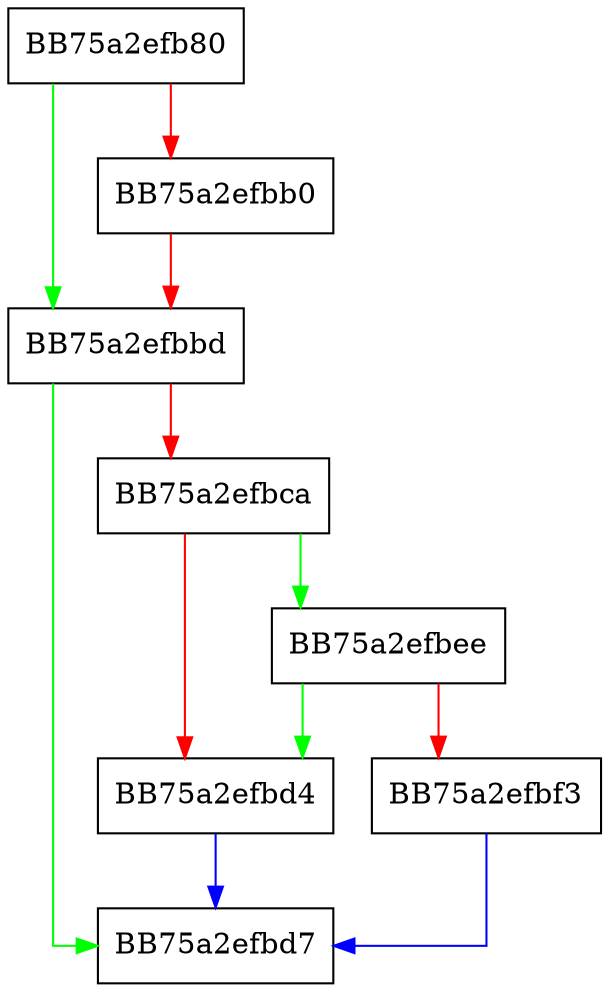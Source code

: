 digraph sentry {
  node [shape="box"];
  graph [splines=ortho];
  BB75a2efb80 -> BB75a2efbbd [color="green"];
  BB75a2efb80 -> BB75a2efbb0 [color="red"];
  BB75a2efbb0 -> BB75a2efbbd [color="red"];
  BB75a2efbbd -> BB75a2efbd7 [color="green"];
  BB75a2efbbd -> BB75a2efbca [color="red"];
  BB75a2efbca -> BB75a2efbee [color="green"];
  BB75a2efbca -> BB75a2efbd4 [color="red"];
  BB75a2efbd4 -> BB75a2efbd7 [color="blue"];
  BB75a2efbee -> BB75a2efbd4 [color="green"];
  BB75a2efbee -> BB75a2efbf3 [color="red"];
  BB75a2efbf3 -> BB75a2efbd7 [color="blue"];
}